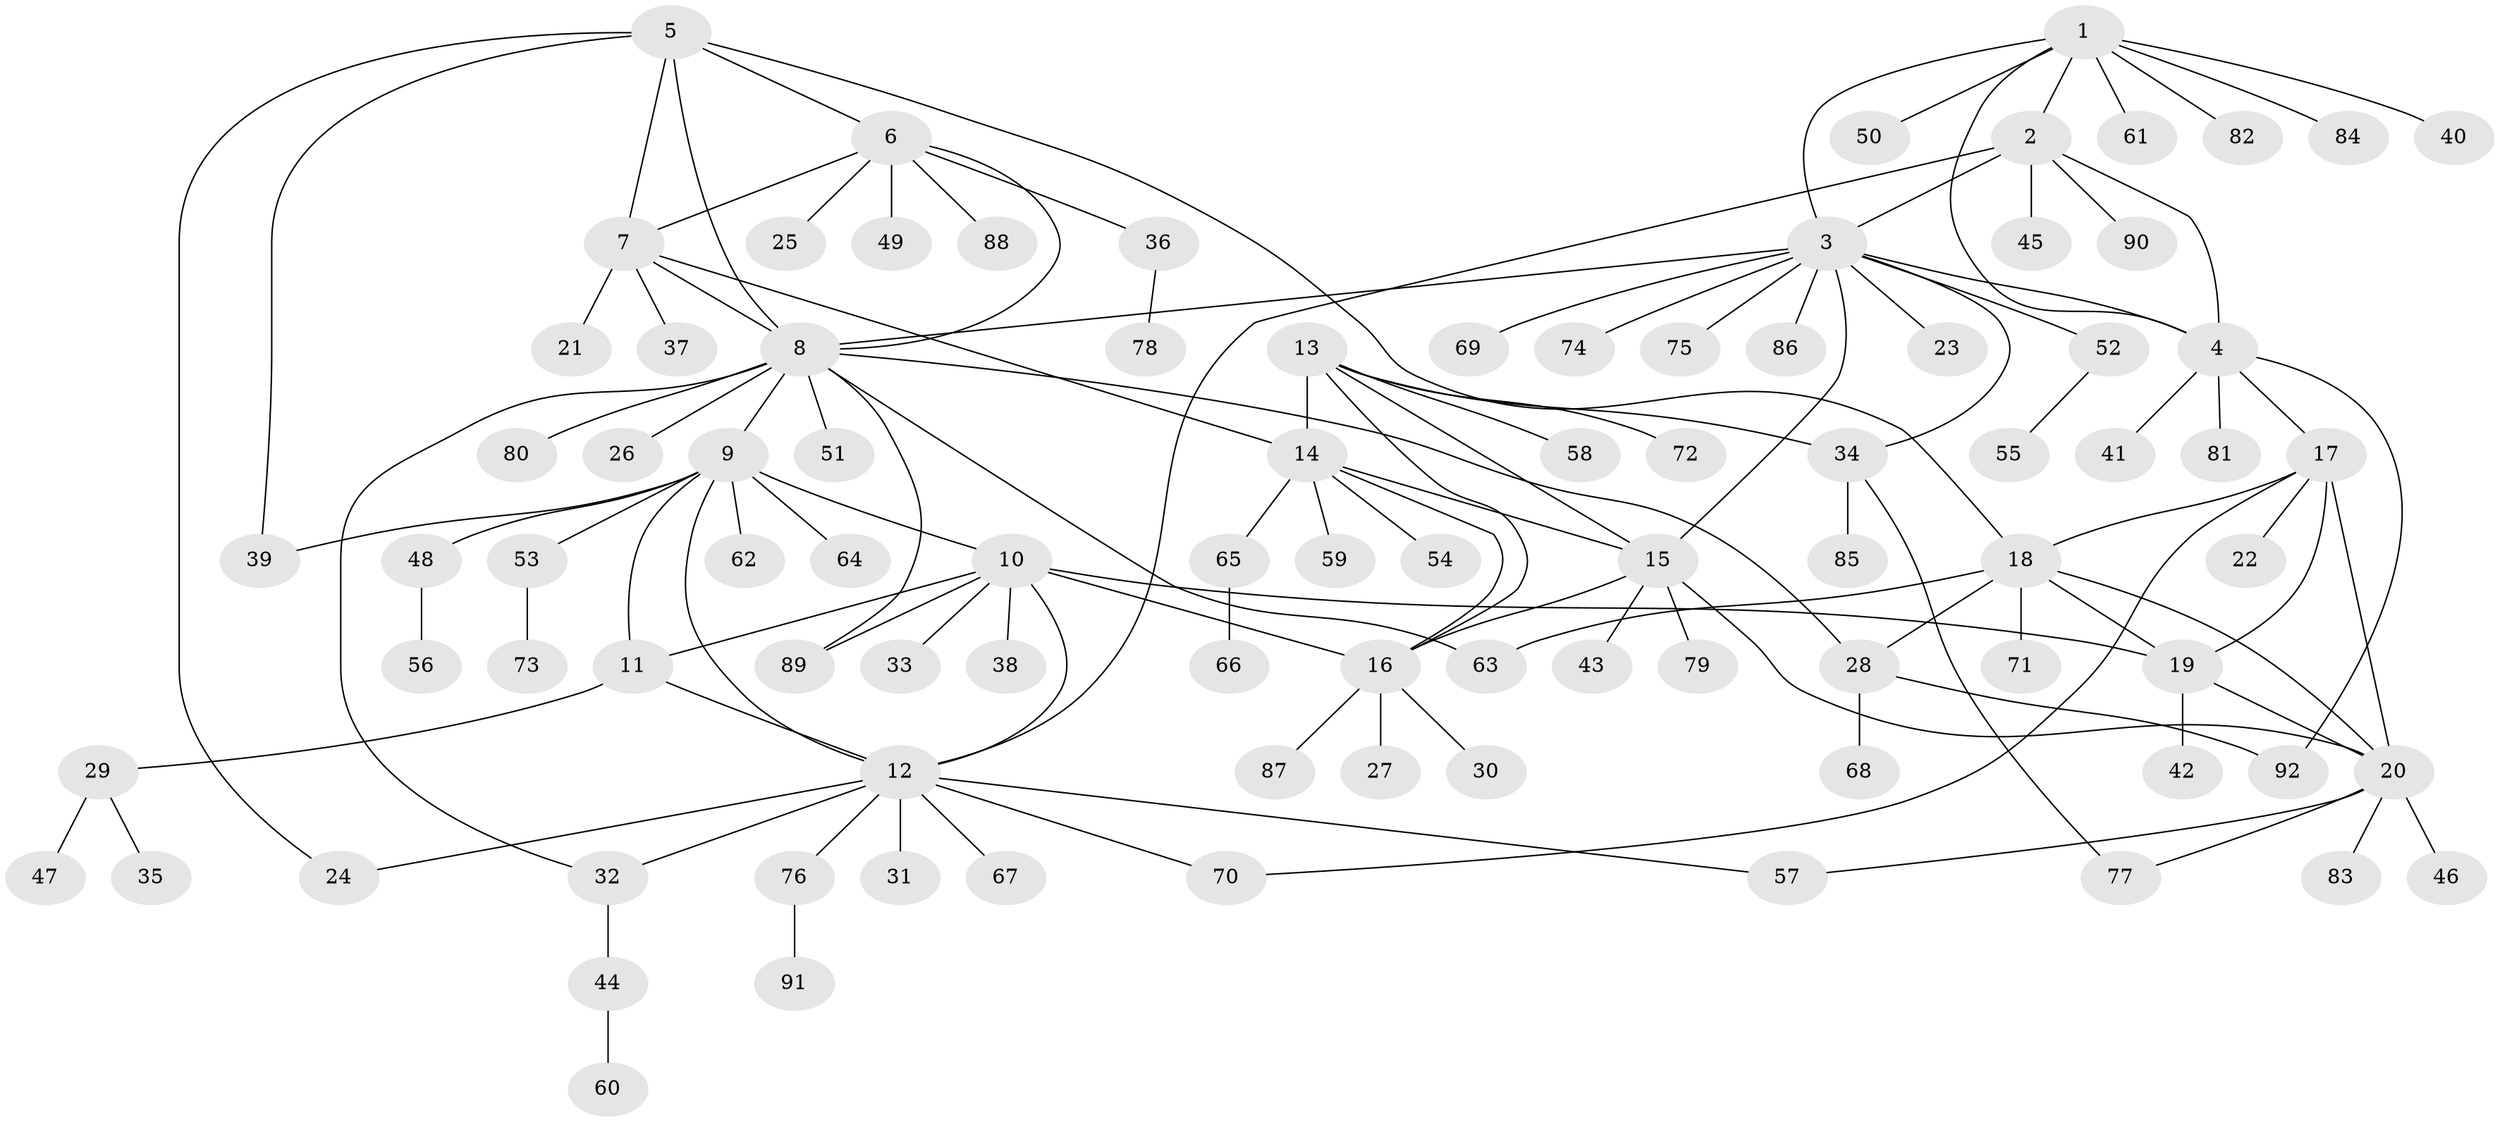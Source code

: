 // Generated by graph-tools (version 1.1) at 2025/50/03/09/25 03:50:31]
// undirected, 92 vertices, 123 edges
graph export_dot {
graph [start="1"]
  node [color=gray90,style=filled];
  1;
  2;
  3;
  4;
  5;
  6;
  7;
  8;
  9;
  10;
  11;
  12;
  13;
  14;
  15;
  16;
  17;
  18;
  19;
  20;
  21;
  22;
  23;
  24;
  25;
  26;
  27;
  28;
  29;
  30;
  31;
  32;
  33;
  34;
  35;
  36;
  37;
  38;
  39;
  40;
  41;
  42;
  43;
  44;
  45;
  46;
  47;
  48;
  49;
  50;
  51;
  52;
  53;
  54;
  55;
  56;
  57;
  58;
  59;
  60;
  61;
  62;
  63;
  64;
  65;
  66;
  67;
  68;
  69;
  70;
  71;
  72;
  73;
  74;
  75;
  76;
  77;
  78;
  79;
  80;
  81;
  82;
  83;
  84;
  85;
  86;
  87;
  88;
  89;
  90;
  91;
  92;
  1 -- 2;
  1 -- 3;
  1 -- 4;
  1 -- 40;
  1 -- 50;
  1 -- 61;
  1 -- 82;
  1 -- 84;
  2 -- 3;
  2 -- 4;
  2 -- 12;
  2 -- 45;
  2 -- 90;
  3 -- 4;
  3 -- 8;
  3 -- 15;
  3 -- 23;
  3 -- 34;
  3 -- 52;
  3 -- 69;
  3 -- 74;
  3 -- 75;
  3 -- 86;
  4 -- 17;
  4 -- 41;
  4 -- 81;
  4 -- 92;
  5 -- 6;
  5 -- 7;
  5 -- 8;
  5 -- 18;
  5 -- 24;
  5 -- 39;
  6 -- 7;
  6 -- 8;
  6 -- 25;
  6 -- 36;
  6 -- 49;
  6 -- 88;
  7 -- 8;
  7 -- 14;
  7 -- 21;
  7 -- 37;
  8 -- 9;
  8 -- 26;
  8 -- 28;
  8 -- 32;
  8 -- 51;
  8 -- 63;
  8 -- 80;
  8 -- 89;
  9 -- 10;
  9 -- 11;
  9 -- 12;
  9 -- 39;
  9 -- 48;
  9 -- 53;
  9 -- 62;
  9 -- 64;
  10 -- 11;
  10 -- 12;
  10 -- 16;
  10 -- 19;
  10 -- 33;
  10 -- 38;
  10 -- 89;
  11 -- 12;
  11 -- 29;
  12 -- 24;
  12 -- 31;
  12 -- 32;
  12 -- 57;
  12 -- 67;
  12 -- 70;
  12 -- 76;
  13 -- 14;
  13 -- 15;
  13 -- 16;
  13 -- 34;
  13 -- 58;
  13 -- 72;
  14 -- 15;
  14 -- 16;
  14 -- 54;
  14 -- 59;
  14 -- 65;
  15 -- 16;
  15 -- 20;
  15 -- 43;
  15 -- 79;
  16 -- 27;
  16 -- 30;
  16 -- 87;
  17 -- 18;
  17 -- 19;
  17 -- 20;
  17 -- 22;
  17 -- 70;
  18 -- 19;
  18 -- 20;
  18 -- 28;
  18 -- 63;
  18 -- 71;
  19 -- 20;
  19 -- 42;
  20 -- 46;
  20 -- 57;
  20 -- 77;
  20 -- 83;
  28 -- 68;
  28 -- 92;
  29 -- 35;
  29 -- 47;
  32 -- 44;
  34 -- 77;
  34 -- 85;
  36 -- 78;
  44 -- 60;
  48 -- 56;
  52 -- 55;
  53 -- 73;
  65 -- 66;
  76 -- 91;
}
